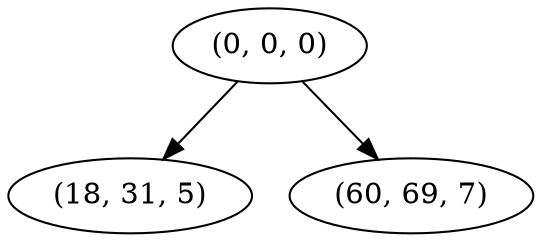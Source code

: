 digraph tree {
    "(0, 0, 0)";
    "(18, 31, 5)";
    "(60, 69, 7)";
    "(0, 0, 0)" -> "(18, 31, 5)";
    "(0, 0, 0)" -> "(60, 69, 7)";
}
